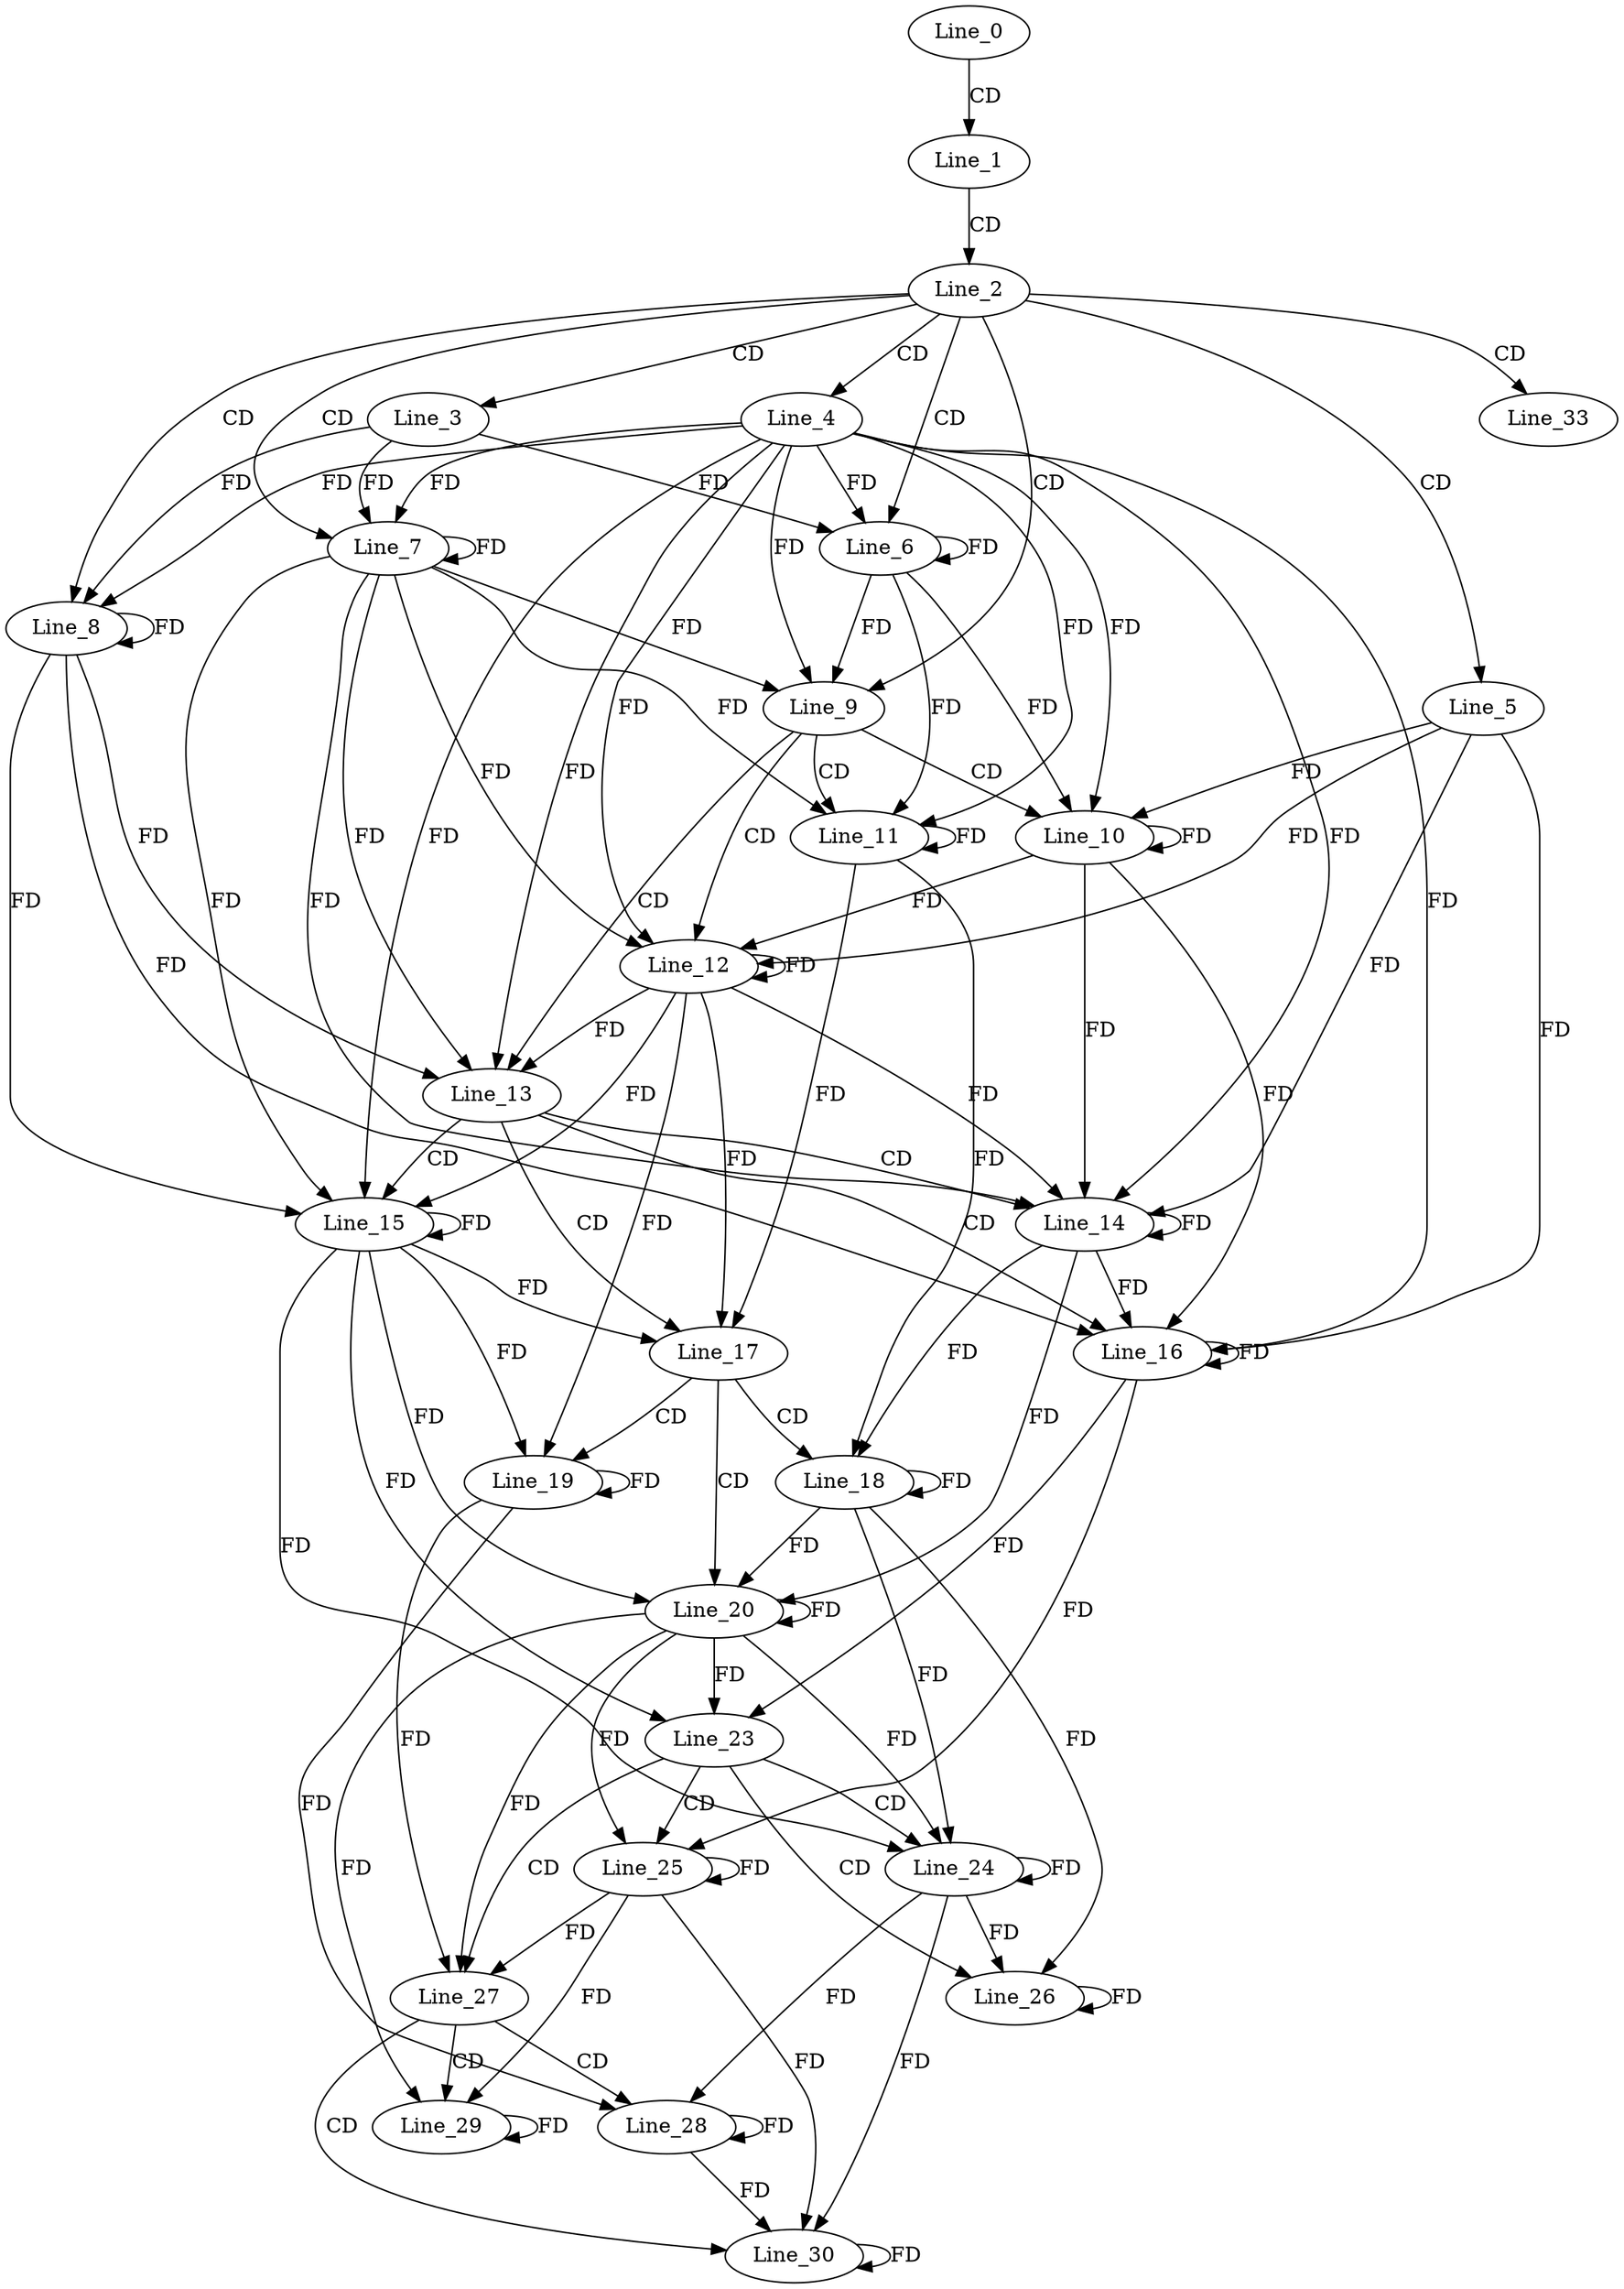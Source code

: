 digraph G {
  Line_0;
  Line_1;
  Line_2;
  Line_3;
  Line_4;
  Line_5;
  Line_6;
  Line_6;
  Line_7;
  Line_7;
  Line_8;
  Line_8;
  Line_9;
  Line_10;
  Line_11;
  Line_12;
  Line_13;
  Line_14;
  Line_15;
  Line_16;
  Line_17;
  Line_18;
  Line_19;
  Line_20;
  Line_23;
  Line_24;
  Line_25;
  Line_26;
  Line_27;
  Line_28;
  Line_29;
  Line_30;
  Line_33;
  Line_0 -> Line_1 [ label="CD" ];
  Line_1 -> Line_2 [ label="CD" ];
  Line_2 -> Line_3 [ label="CD" ];
  Line_2 -> Line_4 [ label="CD" ];
  Line_2 -> Line_5 [ label="CD" ];
  Line_2 -> Line_6 [ label="CD" ];
  Line_4 -> Line_6 [ label="FD" ];
  Line_6 -> Line_6 [ label="FD" ];
  Line_3 -> Line_6 [ label="FD" ];
  Line_2 -> Line_7 [ label="CD" ];
  Line_4 -> Line_7 [ label="FD" ];
  Line_7 -> Line_7 [ label="FD" ];
  Line_3 -> Line_7 [ label="FD" ];
  Line_2 -> Line_8 [ label="CD" ];
  Line_4 -> Line_8 [ label="FD" ];
  Line_8 -> Line_8 [ label="FD" ];
  Line_3 -> Line_8 [ label="FD" ];
  Line_2 -> Line_9 [ label="CD" ];
  Line_4 -> Line_9 [ label="FD" ];
  Line_6 -> Line_9 [ label="FD" ];
  Line_7 -> Line_9 [ label="FD" ];
  Line_9 -> Line_10 [ label="CD" ];
  Line_5 -> Line_10 [ label="FD" ];
  Line_10 -> Line_10 [ label="FD" ];
  Line_4 -> Line_10 [ label="FD" ];
  Line_6 -> Line_10 [ label="FD" ];
  Line_9 -> Line_11 [ label="CD" ];
  Line_4 -> Line_11 [ label="FD" ];
  Line_6 -> Line_11 [ label="FD" ];
  Line_11 -> Line_11 [ label="FD" ];
  Line_7 -> Line_11 [ label="FD" ];
  Line_9 -> Line_12 [ label="CD" ];
  Line_4 -> Line_12 [ label="FD" ];
  Line_7 -> Line_12 [ label="FD" ];
  Line_12 -> Line_12 [ label="FD" ];
  Line_5 -> Line_12 [ label="FD" ];
  Line_10 -> Line_12 [ label="FD" ];
  Line_9 -> Line_13 [ label="CD" ];
  Line_4 -> Line_13 [ label="FD" ];
  Line_7 -> Line_13 [ label="FD" ];
  Line_12 -> Line_13 [ label="FD" ];
  Line_8 -> Line_13 [ label="FD" ];
  Line_13 -> Line_14 [ label="CD" ];
  Line_5 -> Line_14 [ label="FD" ];
  Line_10 -> Line_14 [ label="FD" ];
  Line_14 -> Line_14 [ label="FD" ];
  Line_4 -> Line_14 [ label="FD" ];
  Line_7 -> Line_14 [ label="FD" ];
  Line_12 -> Line_14 [ label="FD" ];
  Line_13 -> Line_15 [ label="CD" ];
  Line_4 -> Line_15 [ label="FD" ];
  Line_7 -> Line_15 [ label="FD" ];
  Line_12 -> Line_15 [ label="FD" ];
  Line_15 -> Line_15 [ label="FD" ];
  Line_8 -> Line_15 [ label="FD" ];
  Line_13 -> Line_16 [ label="CD" ];
  Line_4 -> Line_16 [ label="FD" ];
  Line_8 -> Line_16 [ label="FD" ];
  Line_16 -> Line_16 [ label="FD" ];
  Line_5 -> Line_16 [ label="FD" ];
  Line_10 -> Line_16 [ label="FD" ];
  Line_14 -> Line_16 [ label="FD" ];
  Line_13 -> Line_17 [ label="CD" ];
  Line_11 -> Line_17 [ label="FD" ];
  Line_12 -> Line_17 [ label="FD" ];
  Line_15 -> Line_17 [ label="FD" ];
  Line_17 -> Line_18 [ label="CD" ];
  Line_14 -> Line_18 [ label="FD" ];
  Line_18 -> Line_18 [ label="FD" ];
  Line_11 -> Line_18 [ label="FD" ];
  Line_17 -> Line_19 [ label="CD" ];
  Line_19 -> Line_19 [ label="FD" ];
  Line_12 -> Line_19 [ label="FD" ];
  Line_15 -> Line_19 [ label="FD" ];
  Line_17 -> Line_20 [ label="CD" ];
  Line_15 -> Line_20 [ label="FD" ];
  Line_20 -> Line_20 [ label="FD" ];
  Line_14 -> Line_20 [ label="FD" ];
  Line_18 -> Line_20 [ label="FD" ];
  Line_15 -> Line_23 [ label="FD" ];
  Line_20 -> Line_23 [ label="FD" ];
  Line_16 -> Line_23 [ label="FD" ];
  Line_23 -> Line_24 [ label="CD" ];
  Line_18 -> Line_24 [ label="FD" ];
  Line_24 -> Line_24 [ label="FD" ];
  Line_15 -> Line_24 [ label="FD" ];
  Line_20 -> Line_24 [ label="FD" ];
  Line_23 -> Line_25 [ label="CD" ];
  Line_20 -> Line_25 [ label="FD" ];
  Line_25 -> Line_25 [ label="FD" ];
  Line_16 -> Line_25 [ label="FD" ];
  Line_23 -> Line_26 [ label="CD" ];
  Line_26 -> Line_26 [ label="FD" ];
  Line_18 -> Line_26 [ label="FD" ];
  Line_24 -> Line_26 [ label="FD" ];
  Line_23 -> Line_27 [ label="CD" ];
  Line_19 -> Line_27 [ label="FD" ];
  Line_20 -> Line_27 [ label="FD" ];
  Line_25 -> Line_27 [ label="FD" ];
  Line_27 -> Line_28 [ label="CD" ];
  Line_24 -> Line_28 [ label="FD" ];
  Line_28 -> Line_28 [ label="FD" ];
  Line_19 -> Line_28 [ label="FD" ];
  Line_27 -> Line_29 [ label="CD" ];
  Line_29 -> Line_29 [ label="FD" ];
  Line_20 -> Line_29 [ label="FD" ];
  Line_25 -> Line_29 [ label="FD" ];
  Line_27 -> Line_30 [ label="CD" ];
  Line_25 -> Line_30 [ label="FD" ];
  Line_30 -> Line_30 [ label="FD" ];
  Line_24 -> Line_30 [ label="FD" ];
  Line_28 -> Line_30 [ label="FD" ];
  Line_2 -> Line_33 [ label="CD" ];
}
